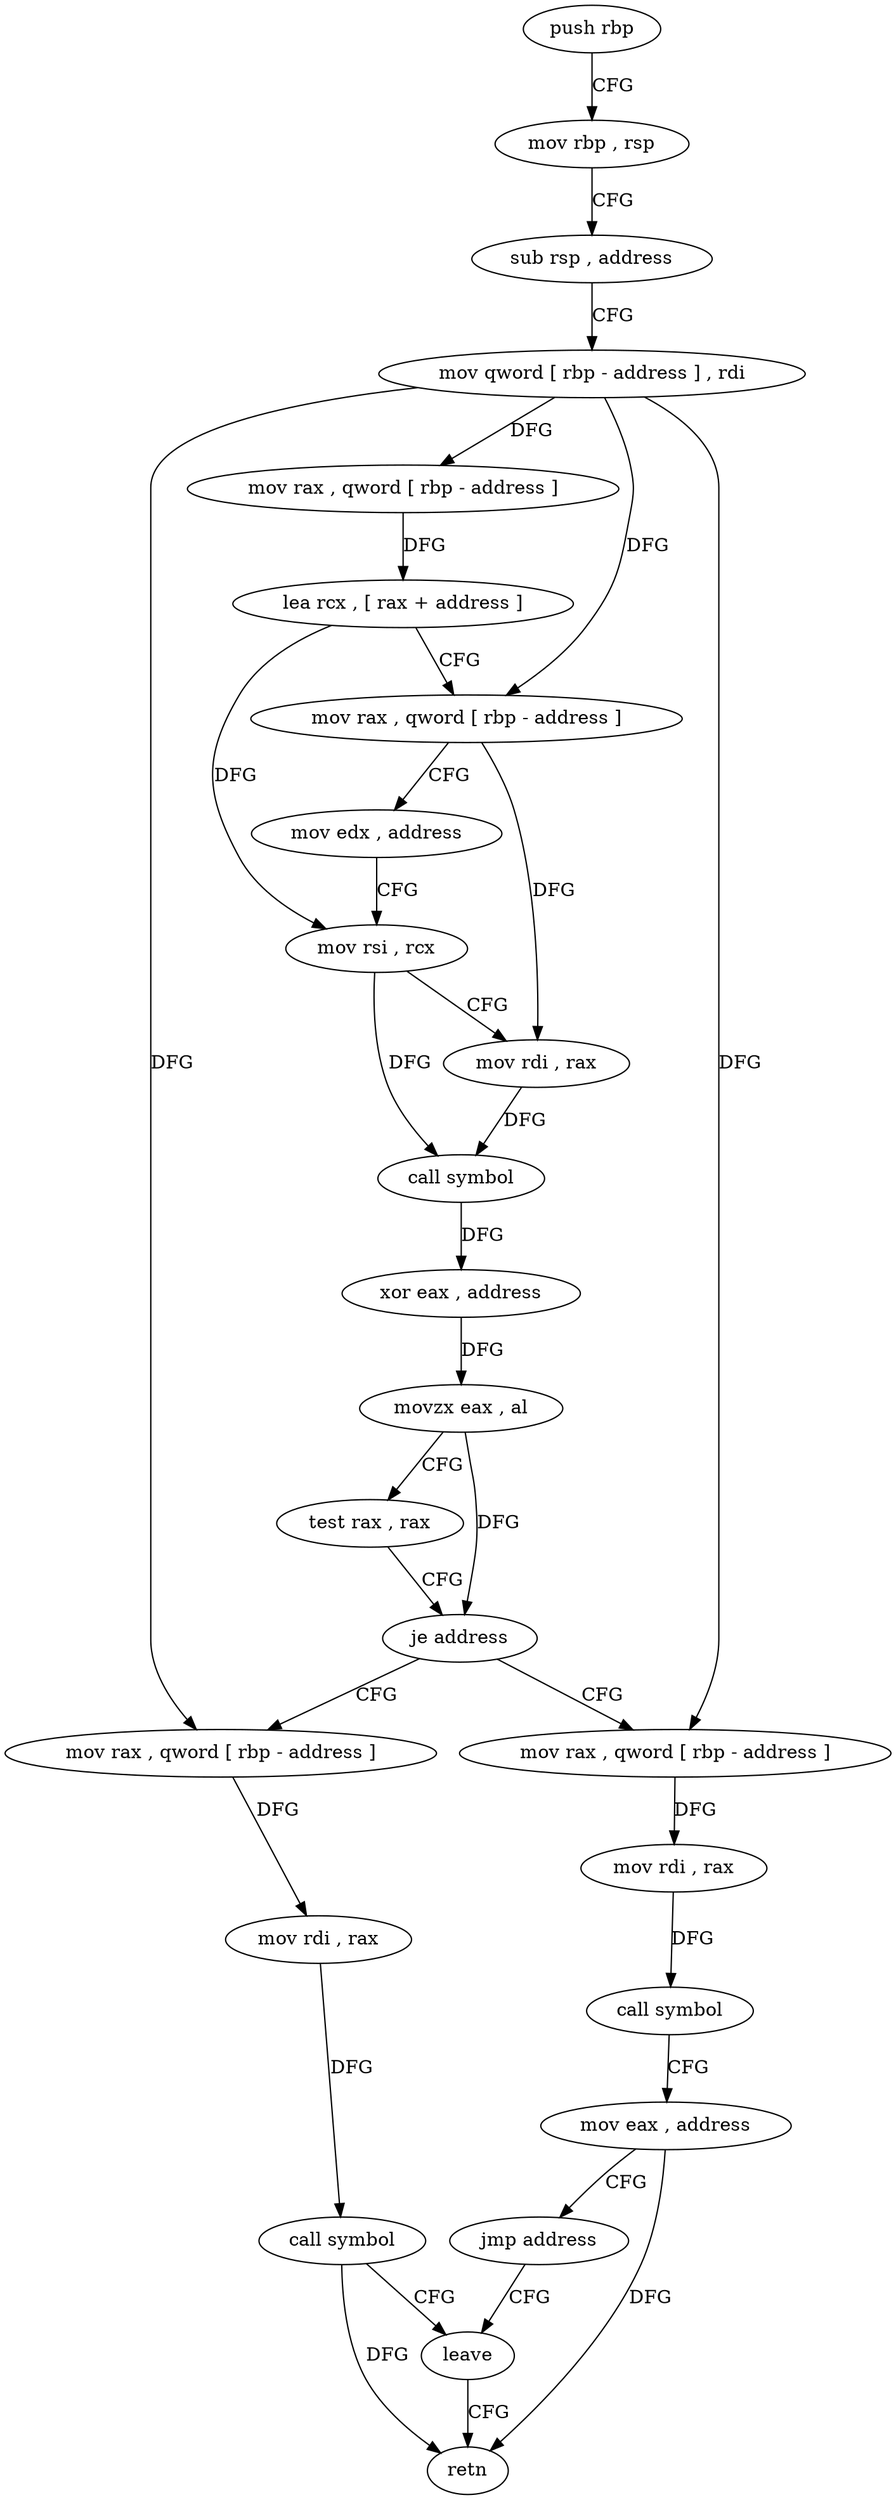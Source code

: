 digraph "func" {
"4427186" [label = "push rbp" ]
"4427187" [label = "mov rbp , rsp" ]
"4427190" [label = "sub rsp , address" ]
"4427194" [label = "mov qword [ rbp - address ] , rdi" ]
"4427198" [label = "mov rax , qword [ rbp - address ]" ]
"4427202" [label = "lea rcx , [ rax + address ]" ]
"4427206" [label = "mov rax , qword [ rbp - address ]" ]
"4427210" [label = "mov edx , address" ]
"4427215" [label = "mov rsi , rcx" ]
"4427218" [label = "mov rdi , rax" ]
"4427221" [label = "call symbol" ]
"4427226" [label = "xor eax , address" ]
"4427229" [label = "movzx eax , al" ]
"4427232" [label = "test rax , rax" ]
"4427235" [label = "je address" ]
"4427256" [label = "mov rax , qword [ rbp - address ]" ]
"4427237" [label = "mov rax , qword [ rbp - address ]" ]
"4427260" [label = "mov rdi , rax" ]
"4427263" [label = "call symbol" ]
"4427268" [label = "leave" ]
"4427241" [label = "mov rdi , rax" ]
"4427244" [label = "call symbol" ]
"4427249" [label = "mov eax , address" ]
"4427254" [label = "jmp address" ]
"4427269" [label = "retn" ]
"4427186" -> "4427187" [ label = "CFG" ]
"4427187" -> "4427190" [ label = "CFG" ]
"4427190" -> "4427194" [ label = "CFG" ]
"4427194" -> "4427198" [ label = "DFG" ]
"4427194" -> "4427206" [ label = "DFG" ]
"4427194" -> "4427256" [ label = "DFG" ]
"4427194" -> "4427237" [ label = "DFG" ]
"4427198" -> "4427202" [ label = "DFG" ]
"4427202" -> "4427206" [ label = "CFG" ]
"4427202" -> "4427215" [ label = "DFG" ]
"4427206" -> "4427210" [ label = "CFG" ]
"4427206" -> "4427218" [ label = "DFG" ]
"4427210" -> "4427215" [ label = "CFG" ]
"4427215" -> "4427218" [ label = "CFG" ]
"4427215" -> "4427221" [ label = "DFG" ]
"4427218" -> "4427221" [ label = "DFG" ]
"4427221" -> "4427226" [ label = "DFG" ]
"4427226" -> "4427229" [ label = "DFG" ]
"4427229" -> "4427232" [ label = "CFG" ]
"4427229" -> "4427235" [ label = "DFG" ]
"4427232" -> "4427235" [ label = "CFG" ]
"4427235" -> "4427256" [ label = "CFG" ]
"4427235" -> "4427237" [ label = "CFG" ]
"4427256" -> "4427260" [ label = "DFG" ]
"4427237" -> "4427241" [ label = "DFG" ]
"4427260" -> "4427263" [ label = "DFG" ]
"4427263" -> "4427268" [ label = "CFG" ]
"4427263" -> "4427269" [ label = "DFG" ]
"4427268" -> "4427269" [ label = "CFG" ]
"4427241" -> "4427244" [ label = "DFG" ]
"4427244" -> "4427249" [ label = "CFG" ]
"4427249" -> "4427254" [ label = "CFG" ]
"4427249" -> "4427269" [ label = "DFG" ]
"4427254" -> "4427268" [ label = "CFG" ]
}

